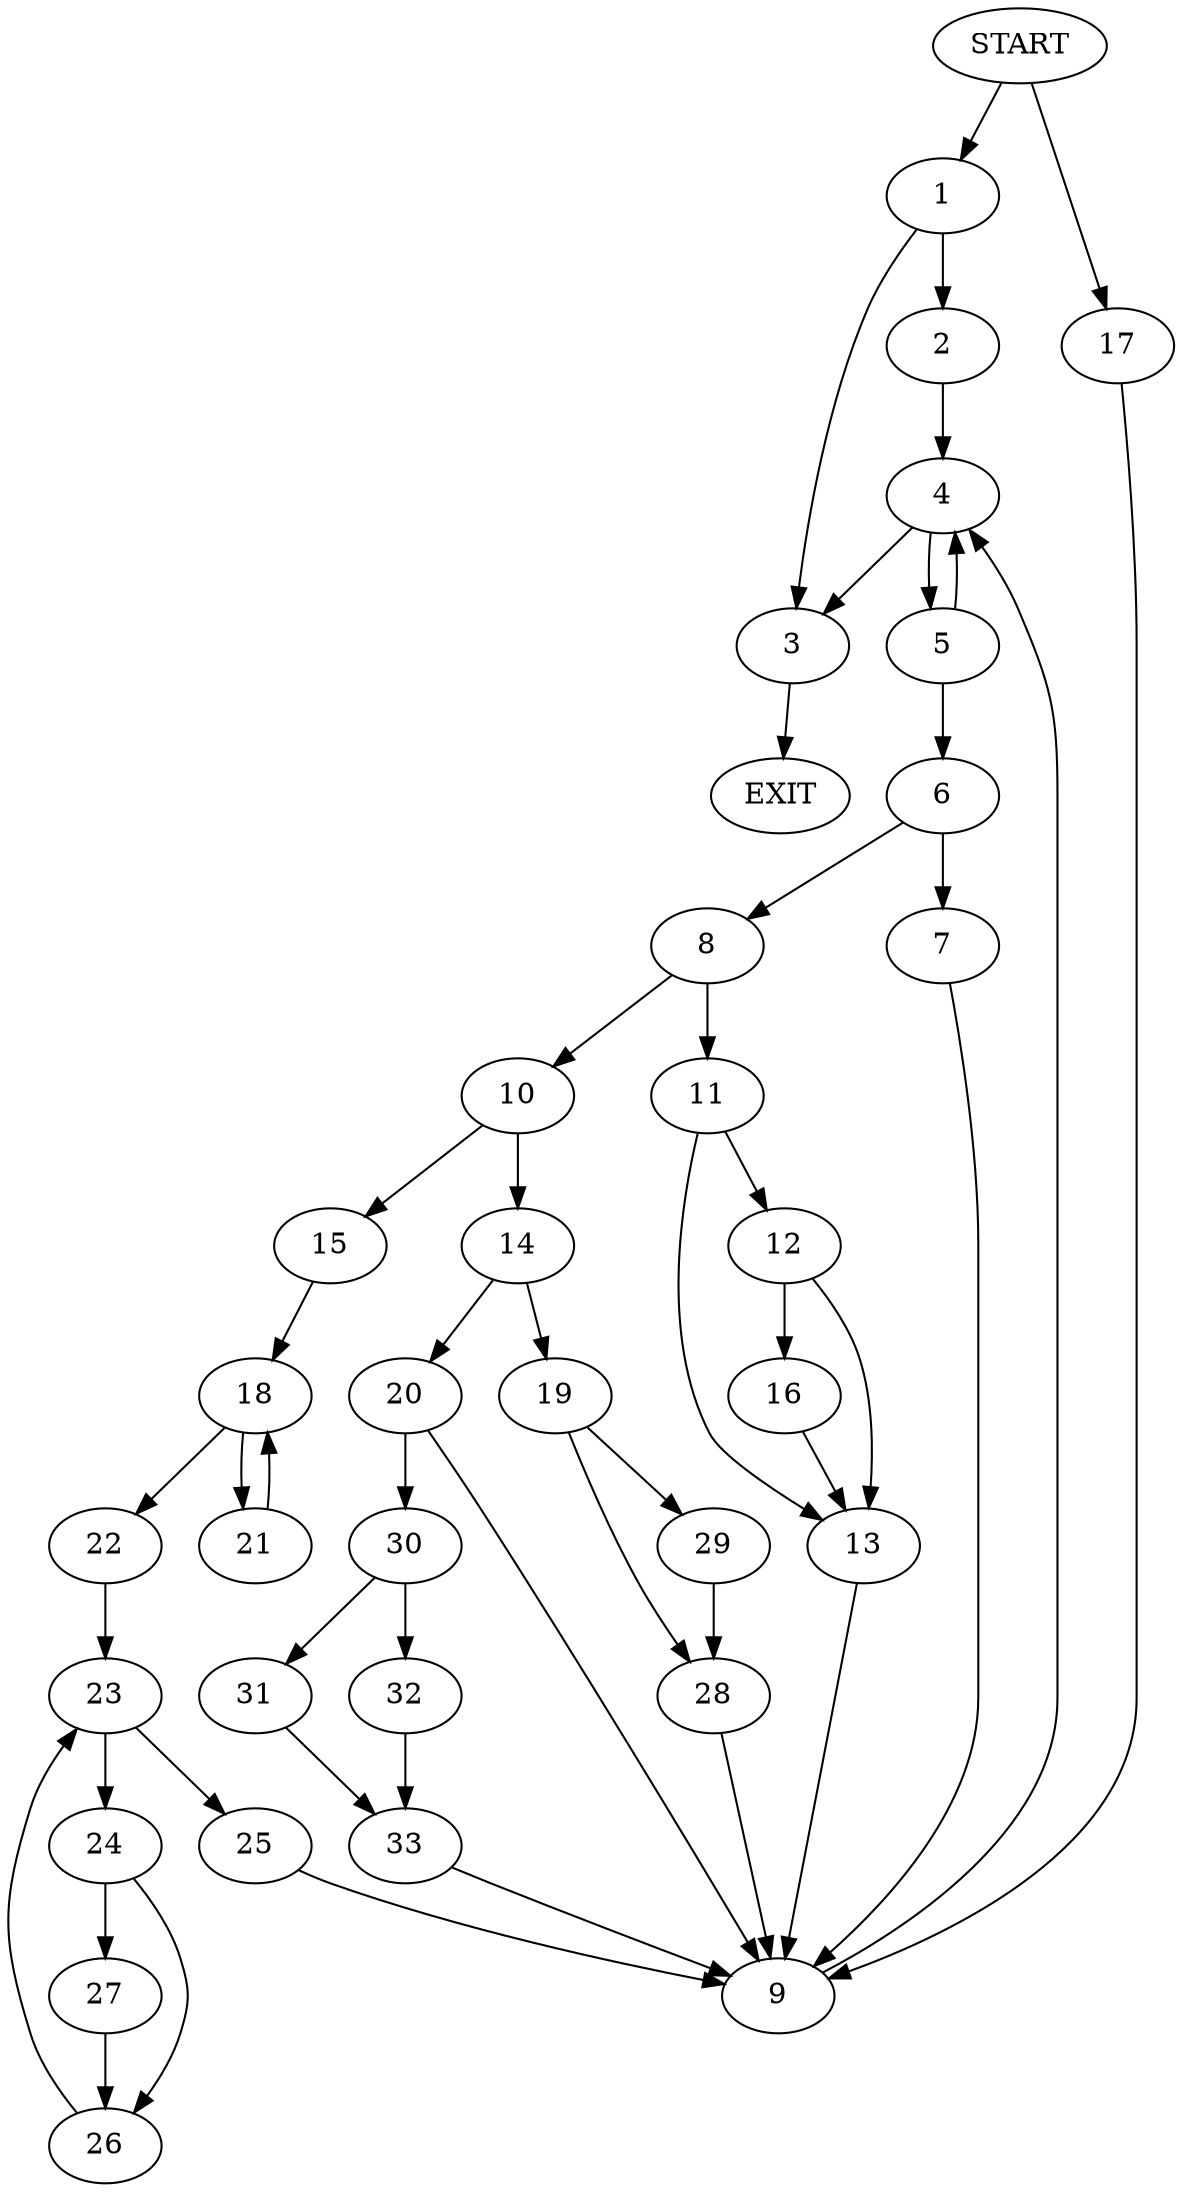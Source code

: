 digraph {
0 [label="START"]
34 [label="EXIT"]
0 -> 1
1 -> 2
1 -> 3
2 -> 4
3 -> 34
4 -> 3
4 -> 5
5 -> 4
5 -> 6
6 -> 7
6 -> 8
7 -> 9
8 -> 10
8 -> 11
9 -> 4
11 -> 12
11 -> 13
10 -> 14
10 -> 15
12 -> 16
12 -> 13
13 -> 9
16 -> 13
0 -> 17
17 -> 9
15 -> 18
14 -> 19
14 -> 20
18 -> 21
18 -> 22
21 -> 18
22 -> 23
23 -> 24
23 -> 25
24 -> 26
24 -> 27
25 -> 9
27 -> 26
26 -> 23
19 -> 28
19 -> 29
20 -> 9
20 -> 30
28 -> 9
29 -> 28
30 -> 31
30 -> 32
31 -> 33
32 -> 33
33 -> 9
}
